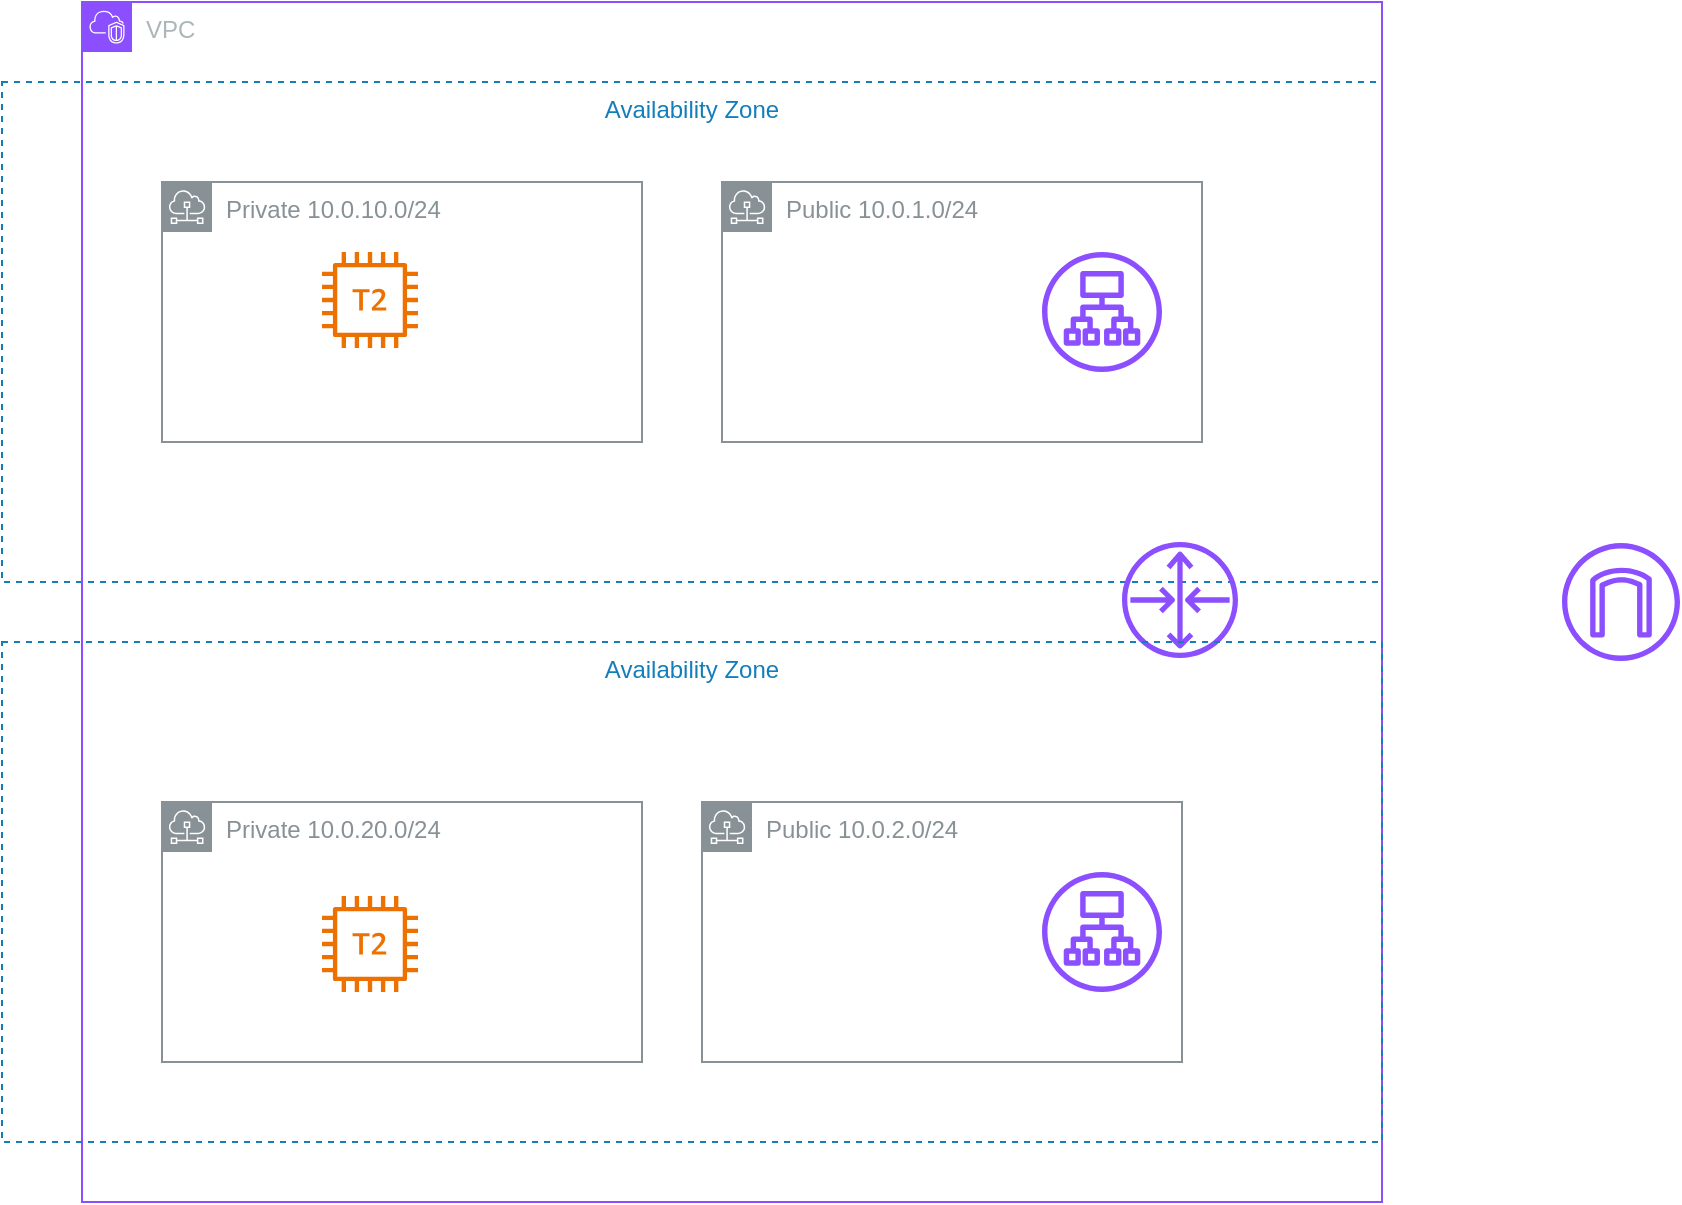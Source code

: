 <mxfile version="26.1.1">
  <diagram name="Page-1" id="hwCHCai37XuaDHWraoq1">
    <mxGraphModel dx="1434" dy="784" grid="1" gridSize="10" guides="1" tooltips="1" connect="1" arrows="1" fold="1" page="1" pageScale="1" pageWidth="850" pageHeight="1100" math="0" shadow="0">
      <root>
        <mxCell id="0" />
        <mxCell id="1" parent="0" />
        <mxCell id="yzRXeMRpy5V050S2WSgC-5" value="Availability Zone" style="fillColor=none;strokeColor=#147EBA;dashed=1;verticalAlign=top;fontStyle=0;fontColor=#147EBA;whiteSpace=wrap;html=1;" vertex="1" parent="1">
          <mxGeometry x="80" y="80" width="690" height="250" as="geometry" />
        </mxCell>
        <mxCell id="yzRXeMRpy5V050S2WSgC-6" value="VPC" style="points=[[0,0],[0.25,0],[0.5,0],[0.75,0],[1,0],[1,0.25],[1,0.5],[1,0.75],[1,1],[0.75,1],[0.5,1],[0.25,1],[0,1],[0,0.75],[0,0.5],[0,0.25]];outlineConnect=0;gradientColor=none;html=1;whiteSpace=wrap;fontSize=12;fontStyle=0;container=1;pointerEvents=0;collapsible=0;recursiveResize=0;shape=mxgraph.aws4.group;grIcon=mxgraph.aws4.group_vpc2;strokeColor=#8C4FFF;fillColor=none;verticalAlign=top;align=left;spacingLeft=30;fontColor=#AAB7B8;dashed=0;" vertex="1" parent="1">
          <mxGeometry x="120" y="40" width="650" height="600" as="geometry" />
        </mxCell>
        <mxCell id="yzRXeMRpy5V050S2WSgC-7" value="" style="sketch=0;outlineConnect=0;fontColor=#232F3E;gradientColor=none;fillColor=#8C4FFF;strokeColor=none;dashed=0;verticalLabelPosition=bottom;verticalAlign=top;align=center;html=1;fontSize=12;fontStyle=0;aspect=fixed;pointerEvents=1;shape=mxgraph.aws4.router;" vertex="1" parent="yzRXeMRpy5V050S2WSgC-6">
          <mxGeometry x="520" y="270" width="58" height="58" as="geometry" />
        </mxCell>
        <mxCell id="yzRXeMRpy5V050S2WSgC-4" value="Availability Zone" style="fillColor=none;strokeColor=#147EBA;dashed=1;verticalAlign=top;fontStyle=0;fontColor=#147EBA;whiteSpace=wrap;html=1;" vertex="1" parent="yzRXeMRpy5V050S2WSgC-6">
          <mxGeometry x="-40" y="320" width="690" height="250" as="geometry" />
        </mxCell>
        <mxCell id="yzRXeMRpy5V050S2WSgC-10" value="Public 10.0.2.0/24" style="sketch=0;outlineConnect=0;gradientColor=none;html=1;whiteSpace=wrap;fontSize=12;fontStyle=0;shape=mxgraph.aws4.group;grIcon=mxgraph.aws4.group_subnet;strokeColor=#879196;fillColor=none;verticalAlign=top;align=left;spacingLeft=30;fontColor=#879196;dashed=0;" vertex="1" parent="yzRXeMRpy5V050S2WSgC-6">
          <mxGeometry x="310" y="400" width="240" height="130" as="geometry" />
        </mxCell>
        <mxCell id="yzRXeMRpy5V050S2WSgC-11" value="Private 10.0.20.0/24" style="sketch=0;outlineConnect=0;gradientColor=none;html=1;whiteSpace=wrap;fontSize=12;fontStyle=0;shape=mxgraph.aws4.group;grIcon=mxgraph.aws4.group_subnet;strokeColor=#879196;fillColor=none;verticalAlign=top;align=left;spacingLeft=30;fontColor=#879196;dashed=0;" vertex="1" parent="yzRXeMRpy5V050S2WSgC-6">
          <mxGeometry x="40" y="400" width="240" height="130" as="geometry" />
        </mxCell>
        <mxCell id="yzRXeMRpy5V050S2WSgC-13" value="" style="sketch=0;outlineConnect=0;fontColor=#232F3E;gradientColor=none;fillColor=#8C4FFF;strokeColor=none;dashed=0;verticalLabelPosition=bottom;verticalAlign=top;align=center;html=1;fontSize=12;fontStyle=0;aspect=fixed;pointerEvents=1;shape=mxgraph.aws4.application_load_balancer;" vertex="1" parent="yzRXeMRpy5V050S2WSgC-6">
          <mxGeometry x="480" y="435" width="60" height="60" as="geometry" />
        </mxCell>
        <mxCell id="yzRXeMRpy5V050S2WSgC-15" value="" style="sketch=0;outlineConnect=0;fontColor=#232F3E;gradientColor=none;fillColor=#ED7100;strokeColor=none;dashed=0;verticalLabelPosition=bottom;verticalAlign=top;align=center;html=1;fontSize=12;fontStyle=0;aspect=fixed;pointerEvents=1;shape=mxgraph.aws4.t2_instance;" vertex="1" parent="yzRXeMRpy5V050S2WSgC-6">
          <mxGeometry x="120" y="447" width="48" height="48" as="geometry" />
        </mxCell>
        <mxCell id="yzRXeMRpy5V050S2WSgC-8" value="Public 10.0.1.0/24" style="sketch=0;outlineConnect=0;gradientColor=none;html=1;whiteSpace=wrap;fontSize=12;fontStyle=0;shape=mxgraph.aws4.group;grIcon=mxgraph.aws4.group_subnet;strokeColor=#879196;fillColor=none;verticalAlign=top;align=left;spacingLeft=30;fontColor=#879196;dashed=0;" vertex="1" parent="1">
          <mxGeometry x="440" y="130" width="240" height="130" as="geometry" />
        </mxCell>
        <mxCell id="yzRXeMRpy5V050S2WSgC-9" value="Private 10.0.10.0/24" style="sketch=0;outlineConnect=0;gradientColor=none;html=1;whiteSpace=wrap;fontSize=12;fontStyle=0;shape=mxgraph.aws4.group;grIcon=mxgraph.aws4.group_subnet;strokeColor=#879196;fillColor=none;verticalAlign=top;align=left;spacingLeft=30;fontColor=#879196;dashed=0;" vertex="1" parent="1">
          <mxGeometry x="160" y="130" width="240" height="130" as="geometry" />
        </mxCell>
        <mxCell id="yzRXeMRpy5V050S2WSgC-12" value="" style="sketch=0;outlineConnect=0;fontColor=#232F3E;gradientColor=none;fillColor=#8C4FFF;strokeColor=none;dashed=0;verticalLabelPosition=bottom;verticalAlign=top;align=center;html=1;fontSize=12;fontStyle=0;aspect=fixed;pointerEvents=1;shape=mxgraph.aws4.internet_gateway;" vertex="1" parent="1">
          <mxGeometry x="860" y="310.5" width="59" height="59" as="geometry" />
        </mxCell>
        <mxCell id="yzRXeMRpy5V050S2WSgC-14" value="" style="sketch=0;outlineConnect=0;fontColor=#232F3E;gradientColor=none;fillColor=#8C4FFF;strokeColor=none;dashed=0;verticalLabelPosition=bottom;verticalAlign=top;align=center;html=1;fontSize=12;fontStyle=0;aspect=fixed;pointerEvents=1;shape=mxgraph.aws4.application_load_balancer;" vertex="1" parent="1">
          <mxGeometry x="600" y="165" width="60" height="60" as="geometry" />
        </mxCell>
        <mxCell id="yzRXeMRpy5V050S2WSgC-16" value="" style="sketch=0;outlineConnect=0;fontColor=#232F3E;gradientColor=none;fillColor=#ED7100;strokeColor=none;dashed=0;verticalLabelPosition=bottom;verticalAlign=top;align=center;html=1;fontSize=12;fontStyle=0;aspect=fixed;pointerEvents=1;shape=mxgraph.aws4.t2_instance;" vertex="1" parent="1">
          <mxGeometry x="240" y="165" width="48" height="48" as="geometry" />
        </mxCell>
      </root>
    </mxGraphModel>
  </diagram>
</mxfile>
